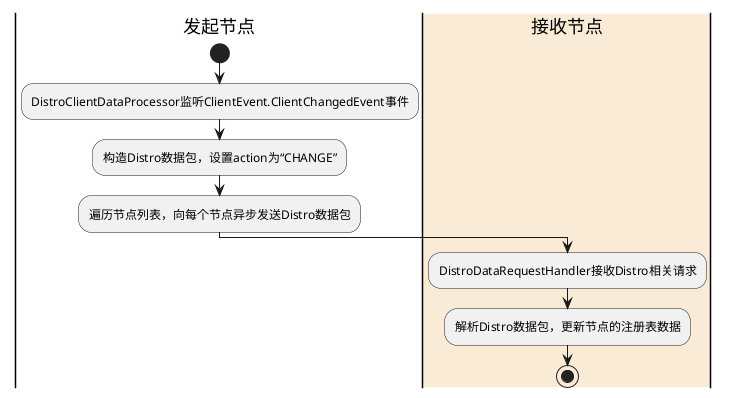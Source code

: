 @startuml
'https://plantuml.com/activity-diagram-beta

|发起节点|
start
:DistroClientDataProcessor监听ClientEvent.ClientChangedEvent事件;
:构造Distro数据包，设置action为“CHANGE”;
:遍历节点列表，向每个节点异步发送Distro数据包;
|发起节点|

|#AntiqueWhite|接收节点|
:DistroDataRequestHandler接收Distro相关请求;
:解析Distro数据包，更新节点的注册表数据;
|接收节点|

stop

@enduml
